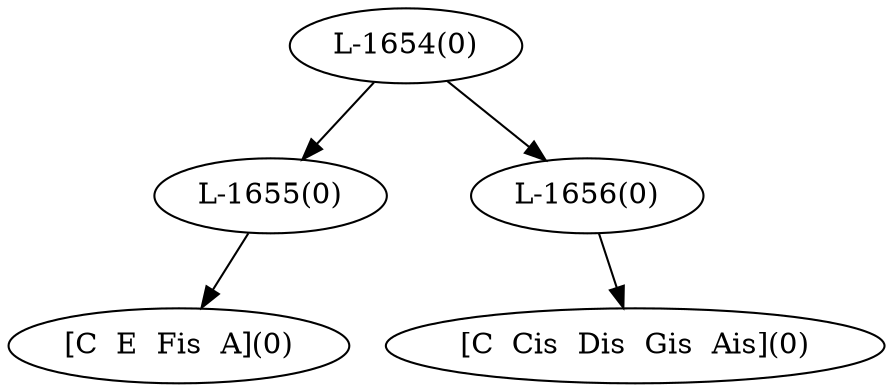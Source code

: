 digraph sample{
"L-1655(0)"->"[C  E  Fis  A](0)"
"L-1656(0)"->"[C  Cis  Dis  Gis  Ais](0)"
"L-1654(0)"->"L-1655(0)"
"L-1654(0)"->"L-1656(0)"
{rank = min; "L-1654(0)"}
{rank = same; "L-1655(0)"; "L-1656(0)";}
{rank = max; "[C  Cis  Dis  Gis  Ais](0)"; "[C  E  Fis  A](0)";}
}